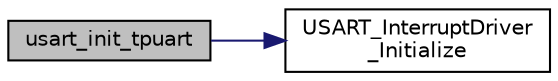 digraph "usart_init_tpuart"
{
  edge [fontname="Helvetica",fontsize="10",labelfontname="Helvetica",labelfontsize="10"];
  node [fontname="Helvetica",fontsize="10",shape=record];
  rankdir="LR";
  Node70 [label="usart_init_tpuart",height=0.2,width=0.4,color="black", fillcolor="grey75", style="filled", fontcolor="black"];
  Node70 -> Node71 [color="midnightblue",fontsize="10",style="solid",fontname="Helvetica"];
  Node71 [label="USART_InterruptDriver\l_Initialize",height=0.2,width=0.4,color="black", fillcolor="white", style="filled",URL="$usart__driver_8c.html#a73739bc5a8060fa175df2dd43bb6174a",tooltip="Initializes buffer and selects what USART module to use. "];
}
